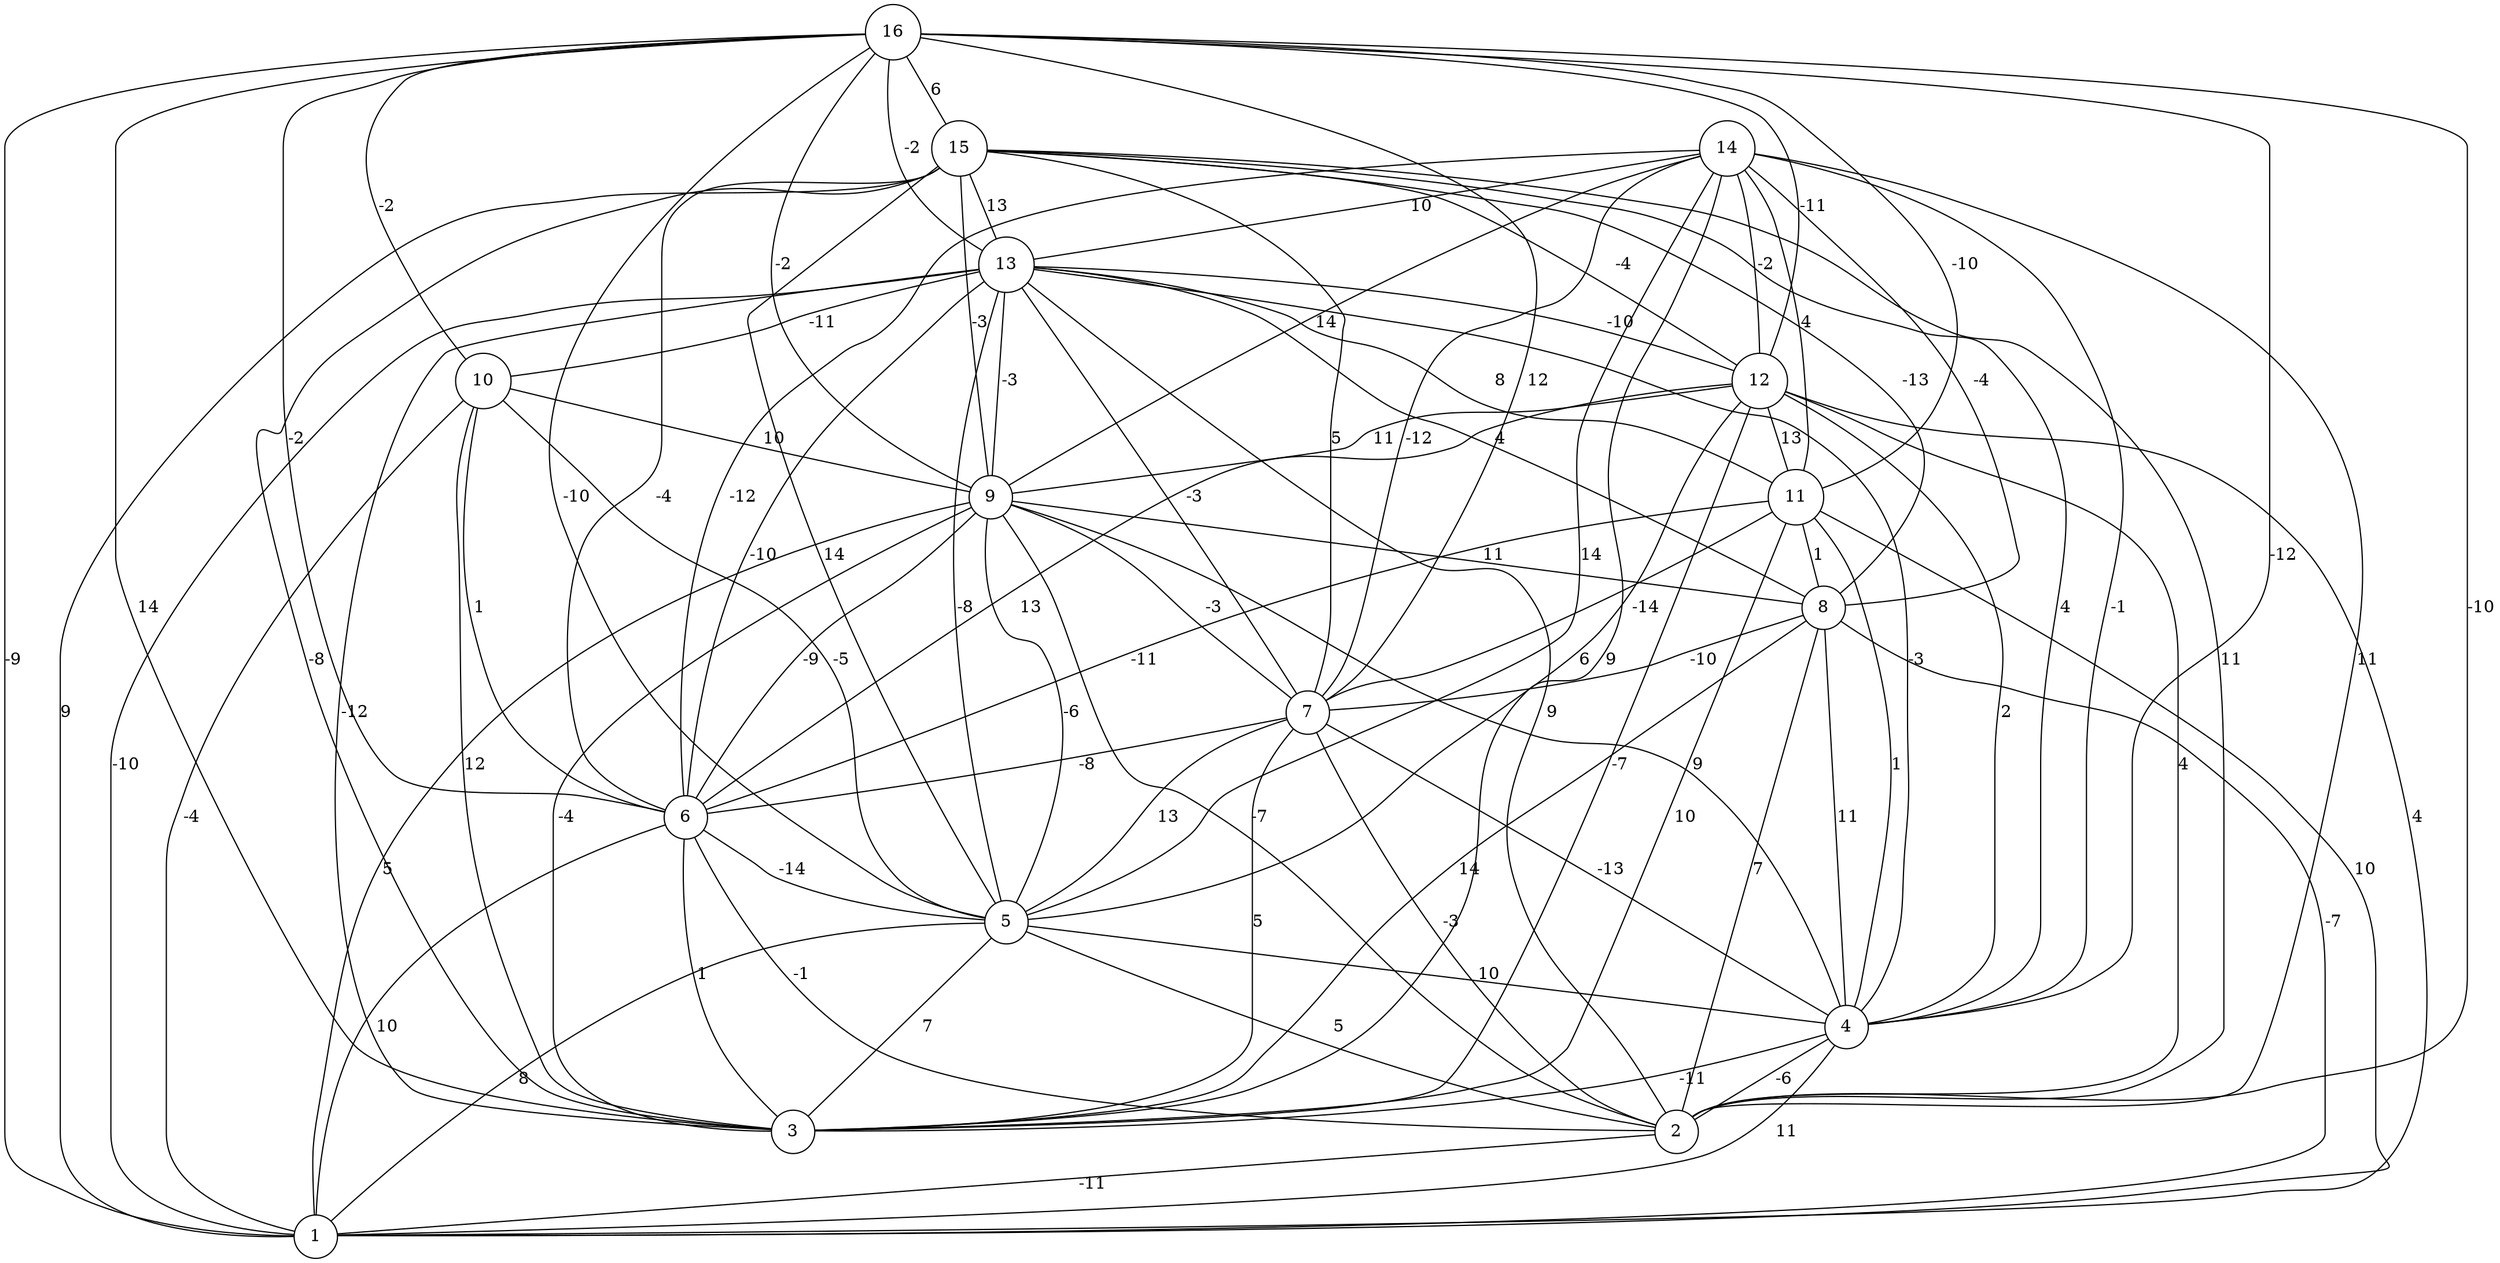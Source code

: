 graph { 
	 fontname="Helvetica,Arial,sans-serif" 
	 node [shape = circle]; 
	 16 -- 1 [label = "-9"];
	 16 -- 2 [label = "-10"];
	 16 -- 3 [label = "14"];
	 16 -- 4 [label = "-12"];
	 16 -- 5 [label = "-10"];
	 16 -- 6 [label = "-2"];
	 16 -- 7 [label = "12"];
	 16 -- 9 [label = "-2"];
	 16 -- 10 [label = "-2"];
	 16 -- 11 [label = "-10"];
	 16 -- 12 [label = "-11"];
	 16 -- 13 [label = "-2"];
	 16 -- 15 [label = "6"];
	 15 -- 1 [label = "9"];
	 15 -- 2 [label = "11"];
	 15 -- 3 [label = "-8"];
	 15 -- 4 [label = "4"];
	 15 -- 5 [label = "14"];
	 15 -- 6 [label = "-4"];
	 15 -- 7 [label = "5"];
	 15 -- 8 [label = "-13"];
	 15 -- 9 [label = "-3"];
	 15 -- 12 [label = "-4"];
	 15 -- 13 [label = "13"];
	 14 -- 2 [label = "11"];
	 14 -- 3 [label = "9"];
	 14 -- 4 [label = "-1"];
	 14 -- 5 [label = "14"];
	 14 -- 6 [label = "-12"];
	 14 -- 7 [label = "-12"];
	 14 -- 8 [label = "-4"];
	 14 -- 9 [label = "14"];
	 14 -- 11 [label = "4"];
	 14 -- 12 [label = "-2"];
	 14 -- 13 [label = "10"];
	 13 -- 1 [label = "-10"];
	 13 -- 2 [label = "9"];
	 13 -- 3 [label = "-12"];
	 13 -- 4 [label = "-3"];
	 13 -- 5 [label = "-8"];
	 13 -- 6 [label = "-10"];
	 13 -- 7 [label = "-3"];
	 13 -- 8 [label = "4"];
	 13 -- 9 [label = "-3"];
	 13 -- 10 [label = "-11"];
	 13 -- 11 [label = "8"];
	 13 -- 12 [label = "-10"];
	 12 -- 1 [label = "4"];
	 12 -- 2 [label = "4"];
	 12 -- 3 [label = "-7"];
	 12 -- 4 [label = "2"];
	 12 -- 5 [label = "6"];
	 12 -- 6 [label = "13"];
	 12 -- 9 [label = "11"];
	 12 -- 11 [label = "13"];
	 11 -- 1 [label = "10"];
	 11 -- 3 [label = "10"];
	 11 -- 4 [label = "1"];
	 11 -- 6 [label = "-11"];
	 11 -- 7 [label = "-14"];
	 11 -- 8 [label = "1"];
	 10 -- 1 [label = "-4"];
	 10 -- 3 [label = "12"];
	 10 -- 5 [label = "-5"];
	 10 -- 6 [label = "1"];
	 10 -- 9 [label = "10"];
	 9 -- 1 [label = "5"];
	 9 -- 2 [label = "-7"];
	 9 -- 3 [label = "-4"];
	 9 -- 4 [label = "9"];
	 9 -- 5 [label = "-6"];
	 9 -- 6 [label = "-9"];
	 9 -- 7 [label = "-3"];
	 9 -- 8 [label = "11"];
	 8 -- 1 [label = "-7"];
	 8 -- 2 [label = "7"];
	 8 -- 3 [label = "14"];
	 8 -- 4 [label = "11"];
	 8 -- 7 [label = "-10"];
	 7 -- 2 [label = "-3"];
	 7 -- 3 [label = "5"];
	 7 -- 4 [label = "-13"];
	 7 -- 5 [label = "13"];
	 7 -- 6 [label = "-8"];
	 6 -- 1 [label = "10"];
	 6 -- 2 [label = "-1"];
	 6 -- 3 [label = "1"];
	 6 -- 5 [label = "-14"];
	 5 -- 1 [label = "8"];
	 5 -- 2 [label = "5"];
	 5 -- 3 [label = "7"];
	 5 -- 4 [label = "10"];
	 4 -- 1 [label = "11"];
	 4 -- 2 [label = "-6"];
	 4 -- 3 [label = "-11"];
	 2 -- 1 [label = "-11"];
	 1;
	 2;
	 3;
	 4;
	 5;
	 6;
	 7;
	 8;
	 9;
	 10;
	 11;
	 12;
	 13;
	 14;
	 15;
	 16;
}

